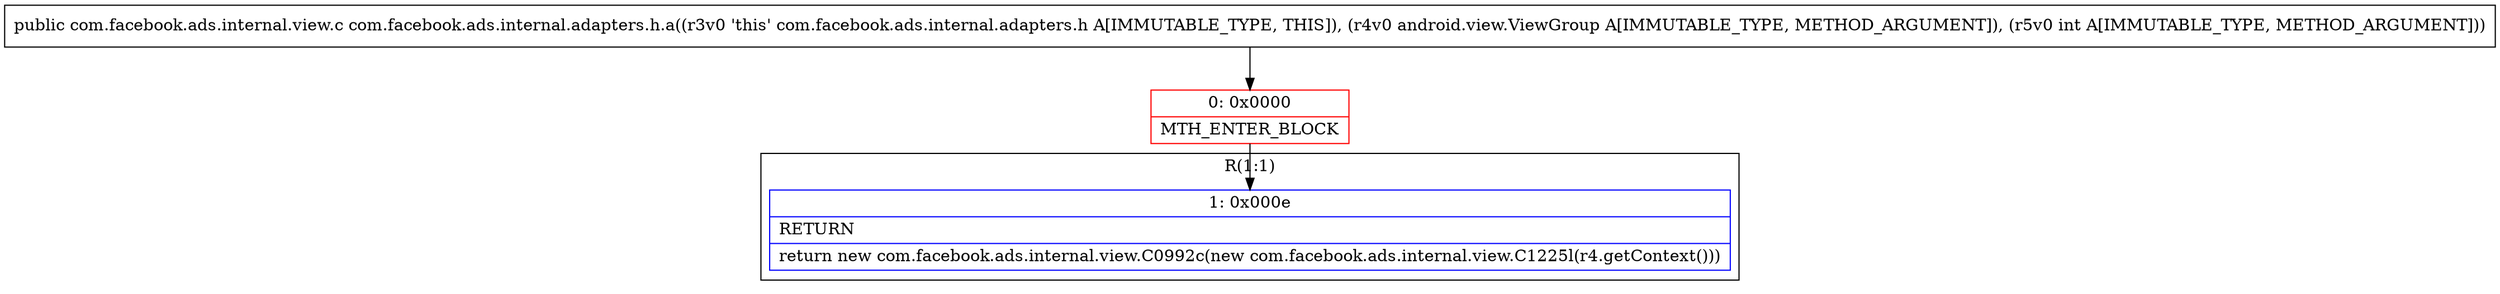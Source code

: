 digraph "CFG forcom.facebook.ads.internal.adapters.h.a(Landroid\/view\/ViewGroup;I)Lcom\/facebook\/ads\/internal\/view\/c;" {
subgraph cluster_Region_2032417799 {
label = "R(1:1)";
node [shape=record,color=blue];
Node_1 [shape=record,label="{1\:\ 0x000e|RETURN\l|return new com.facebook.ads.internal.view.C0992c(new com.facebook.ads.internal.view.C1225l(r4.getContext()))\l}"];
}
Node_0 [shape=record,color=red,label="{0\:\ 0x0000|MTH_ENTER_BLOCK\l}"];
MethodNode[shape=record,label="{public com.facebook.ads.internal.view.c com.facebook.ads.internal.adapters.h.a((r3v0 'this' com.facebook.ads.internal.adapters.h A[IMMUTABLE_TYPE, THIS]), (r4v0 android.view.ViewGroup A[IMMUTABLE_TYPE, METHOD_ARGUMENT]), (r5v0 int A[IMMUTABLE_TYPE, METHOD_ARGUMENT])) }"];
MethodNode -> Node_0;
Node_0 -> Node_1;
}

